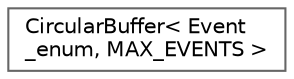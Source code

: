 digraph "Graphical Class Hierarchy"
{
 // LATEX_PDF_SIZE
  bgcolor="transparent";
  edge [fontname=Helvetica,fontsize=10,labelfontname=Helvetica,labelfontsize=10];
  node [fontname=Helvetica,fontsize=10,shape=box,height=0.2,width=0.4];
  rankdir="LR";
  Node0 [id="Node000000",label="CircularBuffer\< Event\l_enum, MAX_EVENTS \>",height=0.2,width=0.4,color="grey40", fillcolor="white", style="filled",URL="$class_circular_buffer.html",tooltip=" "];
}
